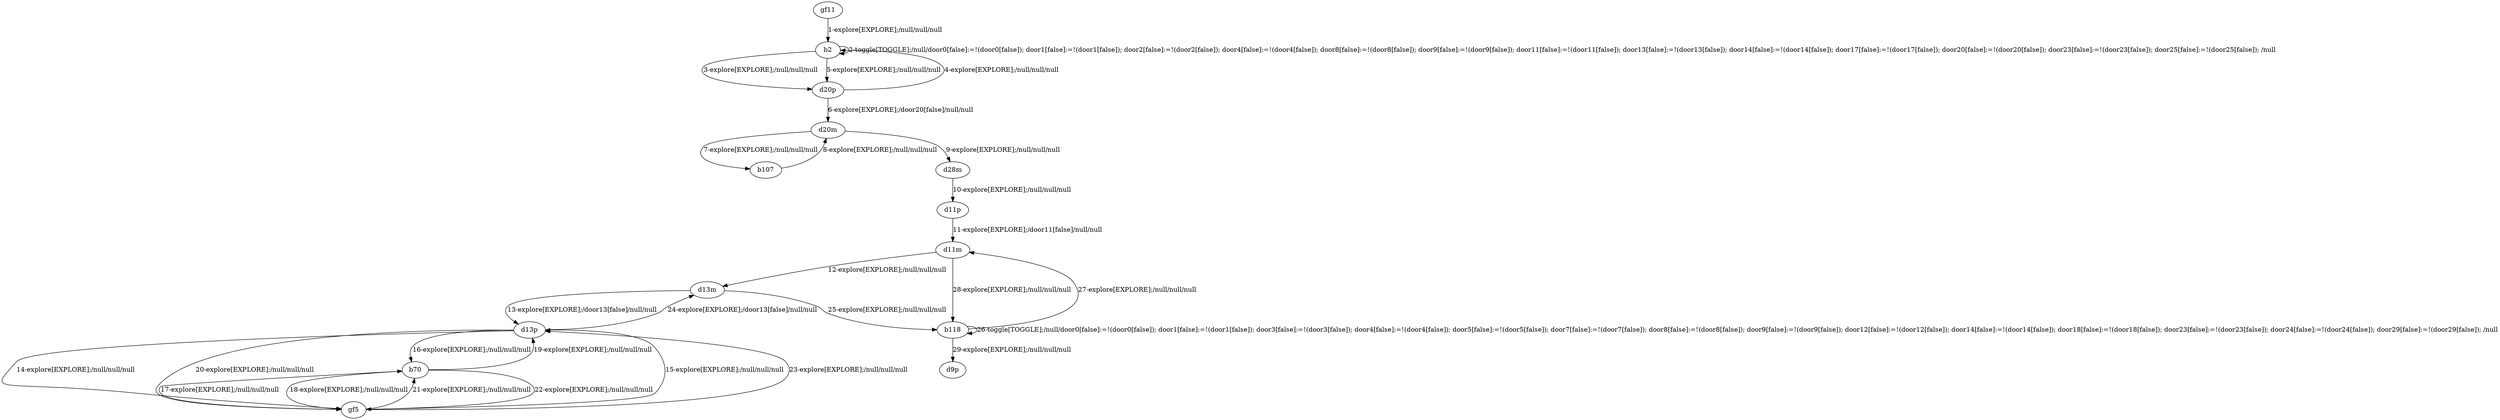 # Total number of goals covered by this test: 7
# d13p --> d13m
# b70 --> gf5
# b70 --> d13p
# d13p --> gf5
# gf5 --> b70
# d13p --> b70
# gf5 --> d13p

digraph g {
"gf11" -> "b2" [label = "1-explore[EXPLORE];/null/null/null"];
"b2" -> "b2" [label = "2-toggle[TOGGLE];/null/door0[false]:=!(door0[false]); door1[false]:=!(door1[false]); door2[false]:=!(door2[false]); door4[false]:=!(door4[false]); door8[false]:=!(door8[false]); door9[false]:=!(door9[false]); door11[false]:=!(door11[false]); door13[false]:=!(door13[false]); door14[false]:=!(door14[false]); door17[false]:=!(door17[false]); door20[false]:=!(door20[false]); door23[false]:=!(door23[false]); door25[false]:=!(door25[false]); /null"];
"b2" -> "d20p" [label = "3-explore[EXPLORE];/null/null/null"];
"d20p" -> "b2" [label = "4-explore[EXPLORE];/null/null/null"];
"b2" -> "d20p" [label = "5-explore[EXPLORE];/null/null/null"];
"d20p" -> "d20m" [label = "6-explore[EXPLORE];/door20[false]/null/null"];
"d20m" -> "b107" [label = "7-explore[EXPLORE];/null/null/null"];
"b107" -> "d20m" [label = "8-explore[EXPLORE];/null/null/null"];
"d20m" -> "d28m" [label = "9-explore[EXPLORE];/null/null/null"];
"d28m" -> "d11p" [label = "10-explore[EXPLORE];/null/null/null"];
"d11p" -> "d11m" [label = "11-explore[EXPLORE];/door11[false]/null/null"];
"d11m" -> "d13m" [label = "12-explore[EXPLORE];/null/null/null"];
"d13m" -> "d13p" [label = "13-explore[EXPLORE];/door13[false]/null/null"];
"d13p" -> "gf5" [label = "14-explore[EXPLORE];/null/null/null"];
"gf5" -> "d13p" [label = "15-explore[EXPLORE];/null/null/null"];
"d13p" -> "b70" [label = "16-explore[EXPLORE];/null/null/null"];
"b70" -> "gf5" [label = "17-explore[EXPLORE];/null/null/null"];
"gf5" -> "b70" [label = "18-explore[EXPLORE];/null/null/null"];
"b70" -> "d13p" [label = "19-explore[EXPLORE];/null/null/null"];
"d13p" -> "gf5" [label = "20-explore[EXPLORE];/null/null/null"];
"gf5" -> "b70" [label = "21-explore[EXPLORE];/null/null/null"];
"b70" -> "gf5" [label = "22-explore[EXPLORE];/null/null/null"];
"gf5" -> "d13p" [label = "23-explore[EXPLORE];/null/null/null"];
"d13p" -> "d13m" [label = "24-explore[EXPLORE];/door13[false]/null/null"];
"d13m" -> "b118" [label = "25-explore[EXPLORE];/null/null/null"];
"b118" -> "b118" [label = "26-toggle[TOGGLE];/null/door0[false]:=!(door0[false]); door1[false]:=!(door1[false]); door3[false]:=!(door3[false]); door4[false]:=!(door4[false]); door5[false]:=!(door5[false]); door7[false]:=!(door7[false]); door8[false]:=!(door8[false]); door9[false]:=!(door9[false]); door12[false]:=!(door12[false]); door14[false]:=!(door14[false]); door18[false]:=!(door18[false]); door23[false]:=!(door23[false]); door24[false]:=!(door24[false]); door29[false]:=!(door29[false]); /null"];
"b118" -> "d11m" [label = "27-explore[EXPLORE];/null/null/null"];
"d11m" -> "b118" [label = "28-explore[EXPLORE];/null/null/null"];
"b118" -> "d9p" [label = "29-explore[EXPLORE];/null/null/null"];
}